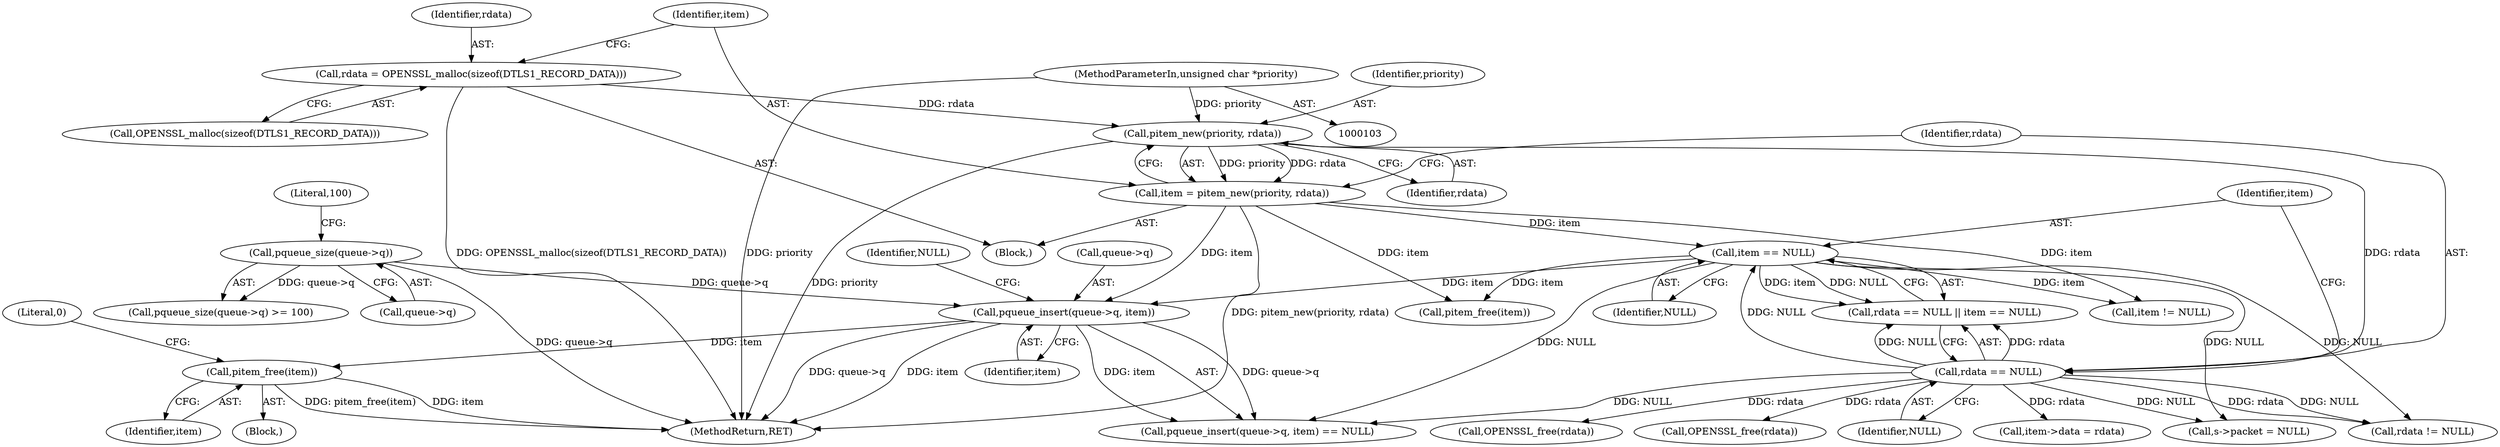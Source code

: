 digraph "0_openssl_103b171d8fc282ef435f8de9afbf7782e312961f@API" {
"1000287" [label="(Call,pitem_free(item))"];
"1000275" [label="(Call,pqueue_insert(queue->q, item))"];
"1000112" [label="(Call,pqueue_size(queue->q))"];
"1000124" [label="(Call,item = pitem_new(priority, rdata))"];
"1000126" [label="(Call,pitem_new(priority, rdata))"];
"1000106" [label="(MethodParameterIn,unsigned char *priority)"];
"1000119" [label="(Call,rdata = OPENSSL_malloc(sizeof(DTLS1_RECORD_DATA)))"];
"1000134" [label="(Call,item == NULL)"];
"1000131" [label="(Call,rdata == NULL)"];
"1000285" [label="(Call,OPENSSL_free(rdata))"];
"1000279" [label="(Identifier,item)"];
"1000139" [label="(Call,rdata != NULL)"];
"1000126" [label="(Call,pitem_new(priority, rdata))"];
"1000287" [label="(Call,pitem_free(item))"];
"1000128" [label="(Identifier,rdata)"];
"1000267" [label="(Call,OPENSSL_free(rdata))"];
"1000281" [label="(Block,)"];
"1000130" [label="(Call,rdata == NULL || item == NULL)"];
"1000111" [label="(Call,pqueue_size(queue->q) >= 100)"];
"1000113" [label="(Call,queue->q)"];
"1000120" [label="(Identifier,rdata)"];
"1000119" [label="(Call,rdata = OPENSSL_malloc(sizeof(DTLS1_RECORD_DATA)))"];
"1000290" [label="(Literal,0)"];
"1000136" [label="(Identifier,NULL)"];
"1000135" [label="(Identifier,item)"];
"1000124" [label="(Call,item = pitem_new(priority, rdata))"];
"1000229" [label="(Call,s->packet = NULL)"];
"1000133" [label="(Identifier,NULL)"];
"1000131" [label="(Call,rdata == NULL)"];
"1000107" [label="(Block,)"];
"1000125" [label="(Identifier,item)"];
"1000127" [label="(Identifier,priority)"];
"1000293" [label="(MethodReturn,RET)"];
"1000112" [label="(Call,pqueue_size(queue->q))"];
"1000106" [label="(MethodParameterIn,unsigned char *priority)"];
"1000275" [label="(Call,pqueue_insert(queue->q, item))"];
"1000116" [label="(Literal,100)"];
"1000269" [label="(Call,pitem_free(item))"];
"1000195" [label="(Call,item->data = rdata)"];
"1000288" [label="(Identifier,item)"];
"1000274" [label="(Call,pqueue_insert(queue->q, item) == NULL)"];
"1000280" [label="(Identifier,NULL)"];
"1000134" [label="(Call,item == NULL)"];
"1000132" [label="(Identifier,rdata)"];
"1000276" [label="(Call,queue->q)"];
"1000145" [label="(Call,item != NULL)"];
"1000121" [label="(Call,OPENSSL_malloc(sizeof(DTLS1_RECORD_DATA)))"];
"1000287" -> "1000281"  [label="AST: "];
"1000287" -> "1000288"  [label="CFG: "];
"1000288" -> "1000287"  [label="AST: "];
"1000290" -> "1000287"  [label="CFG: "];
"1000287" -> "1000293"  [label="DDG: pitem_free(item)"];
"1000287" -> "1000293"  [label="DDG: item"];
"1000275" -> "1000287"  [label="DDG: item"];
"1000275" -> "1000274"  [label="AST: "];
"1000275" -> "1000279"  [label="CFG: "];
"1000276" -> "1000275"  [label="AST: "];
"1000279" -> "1000275"  [label="AST: "];
"1000280" -> "1000275"  [label="CFG: "];
"1000275" -> "1000293"  [label="DDG: queue->q"];
"1000275" -> "1000293"  [label="DDG: item"];
"1000275" -> "1000274"  [label="DDG: queue->q"];
"1000275" -> "1000274"  [label="DDG: item"];
"1000112" -> "1000275"  [label="DDG: queue->q"];
"1000124" -> "1000275"  [label="DDG: item"];
"1000134" -> "1000275"  [label="DDG: item"];
"1000112" -> "1000111"  [label="AST: "];
"1000112" -> "1000113"  [label="CFG: "];
"1000113" -> "1000112"  [label="AST: "];
"1000116" -> "1000112"  [label="CFG: "];
"1000112" -> "1000293"  [label="DDG: queue->q"];
"1000112" -> "1000111"  [label="DDG: queue->q"];
"1000124" -> "1000107"  [label="AST: "];
"1000124" -> "1000126"  [label="CFG: "];
"1000125" -> "1000124"  [label="AST: "];
"1000126" -> "1000124"  [label="AST: "];
"1000132" -> "1000124"  [label="CFG: "];
"1000124" -> "1000293"  [label="DDG: pitem_new(priority, rdata)"];
"1000126" -> "1000124"  [label="DDG: priority"];
"1000126" -> "1000124"  [label="DDG: rdata"];
"1000124" -> "1000134"  [label="DDG: item"];
"1000124" -> "1000145"  [label="DDG: item"];
"1000124" -> "1000269"  [label="DDG: item"];
"1000126" -> "1000128"  [label="CFG: "];
"1000127" -> "1000126"  [label="AST: "];
"1000128" -> "1000126"  [label="AST: "];
"1000126" -> "1000293"  [label="DDG: priority"];
"1000106" -> "1000126"  [label="DDG: priority"];
"1000119" -> "1000126"  [label="DDG: rdata"];
"1000126" -> "1000131"  [label="DDG: rdata"];
"1000106" -> "1000103"  [label="AST: "];
"1000106" -> "1000293"  [label="DDG: priority"];
"1000119" -> "1000107"  [label="AST: "];
"1000119" -> "1000121"  [label="CFG: "];
"1000120" -> "1000119"  [label="AST: "];
"1000121" -> "1000119"  [label="AST: "];
"1000125" -> "1000119"  [label="CFG: "];
"1000119" -> "1000293"  [label="DDG: OPENSSL_malloc(sizeof(DTLS1_RECORD_DATA))"];
"1000134" -> "1000130"  [label="AST: "];
"1000134" -> "1000136"  [label="CFG: "];
"1000135" -> "1000134"  [label="AST: "];
"1000136" -> "1000134"  [label="AST: "];
"1000130" -> "1000134"  [label="CFG: "];
"1000134" -> "1000130"  [label="DDG: item"];
"1000134" -> "1000130"  [label="DDG: NULL"];
"1000131" -> "1000134"  [label="DDG: NULL"];
"1000134" -> "1000139"  [label="DDG: NULL"];
"1000134" -> "1000145"  [label="DDG: item"];
"1000134" -> "1000229"  [label="DDG: NULL"];
"1000134" -> "1000269"  [label="DDG: item"];
"1000134" -> "1000274"  [label="DDG: NULL"];
"1000131" -> "1000130"  [label="AST: "];
"1000131" -> "1000133"  [label="CFG: "];
"1000132" -> "1000131"  [label="AST: "];
"1000133" -> "1000131"  [label="AST: "];
"1000135" -> "1000131"  [label="CFG: "];
"1000130" -> "1000131"  [label="CFG: "];
"1000131" -> "1000130"  [label="DDG: rdata"];
"1000131" -> "1000130"  [label="DDG: NULL"];
"1000131" -> "1000139"  [label="DDG: rdata"];
"1000131" -> "1000139"  [label="DDG: NULL"];
"1000131" -> "1000195"  [label="DDG: rdata"];
"1000131" -> "1000229"  [label="DDG: NULL"];
"1000131" -> "1000267"  [label="DDG: rdata"];
"1000131" -> "1000274"  [label="DDG: NULL"];
"1000131" -> "1000285"  [label="DDG: rdata"];
}
